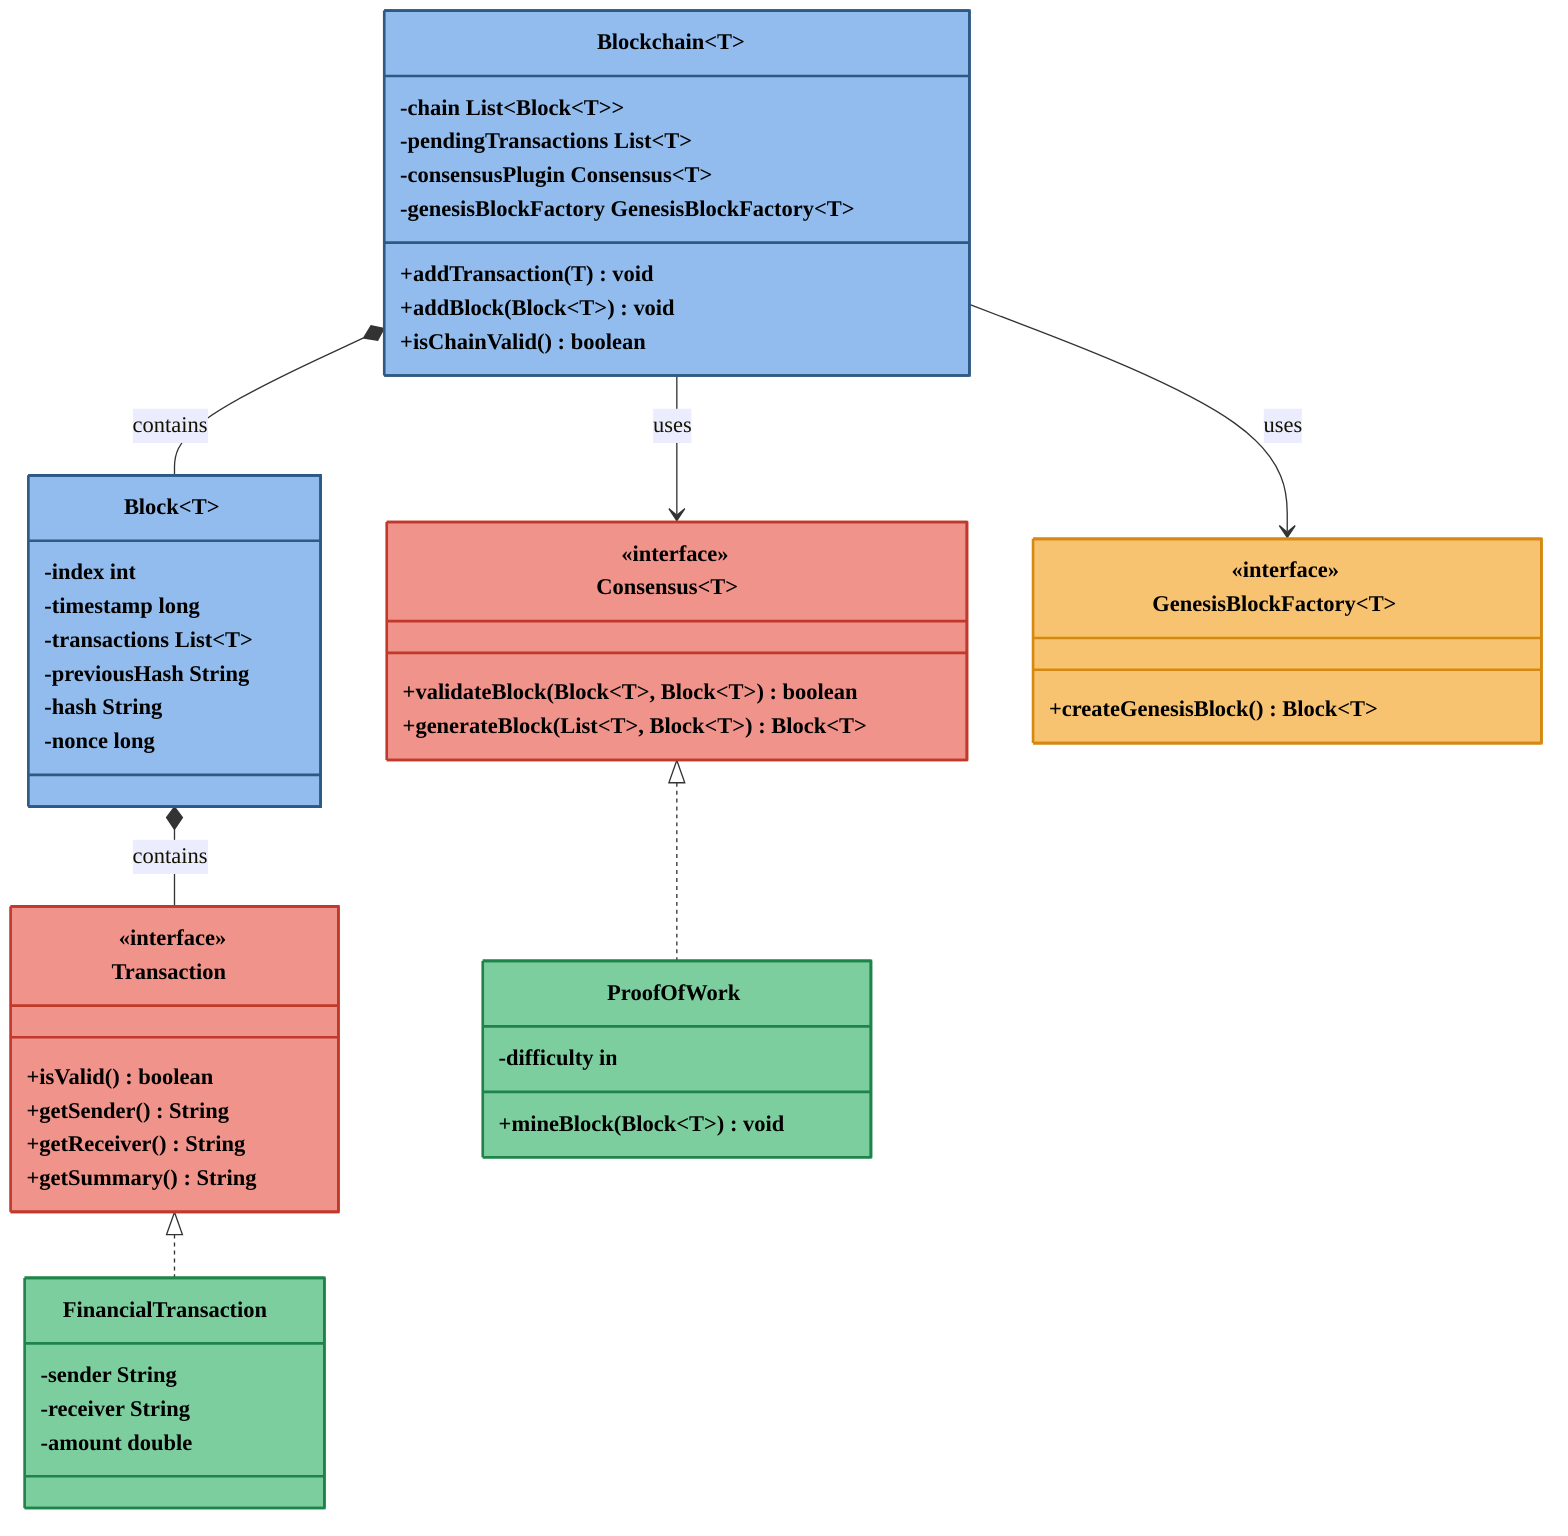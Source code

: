 %%{init: {"themeVariables": { "fontFamily": "Roboto, sans-serif", "fontSize" : "17px" }}}%%
classDiagram
    class Transaction {
        <<interface>>
        +isValid() boolean
        +getSender() String
        +getReceiver() String
        +getSummary() String
    }
    
    class Block~T~ {
        -index int
        -timestamp long
        -transactions List~T~
        -previousHash String
        -hash String
        -nonce long
    }
    
    class Consensus~T~ {
        <<interface>>
        +validateBlock(Block~T~, Block~T~) boolean
        +generateBlock(List~T~, Block~T~) Block~T~
    }
    
    class GenesisBlockFactory~T~ {
        <<interface>>
        +createGenesisBlock() Block~T~
    }
    
    class Blockchain~T~ {
        -chain List~Block~T~~
        -pendingTransactions List~T~
        -consensusPlugin Consensus~T~
        -genesisBlockFactory GenesisBlockFactory~T~
        +addTransaction(T) void
        +addBlock(Block~T~) void
        +isChainValid() boolean
    }
    
    class FinancialTransaction {
        -sender String
        -receiver String
        -amount double
    }
    
    class ProofOfWork {
        -difficulty int
        +mineBlock(Block~T~) void
    }
    
    Transaction <|.. FinancialTransaction
    Consensus~T~ <|.. ProofOfWork
    Blockchain~T~ *-- Block~T~ : contains
    Blockchain~T~ --> Consensus~T~ : uses
    Blockchain~T~ --> GenesisBlockFactory~T~ : uses
    Block~T~ *-- Transaction : contains
    
    %% Individual styling with colors at 60% opacity and bold text
    style Blockchain fill:#4A90E299,stroke:#2E5984,stroke-width:2px,color:#000,font-weight:bold
    style Block fill:#4A90E299,stroke:#2E5984,stroke-width:2px,color:#000,font-weight:bold
    style Transaction fill:#E74C3C99,stroke:#C0392B,stroke-width:2px,color:#000,font-weight:bold
    style Consensus fill:#E74C3C99,stroke:#C0392B,stroke-width:2px,color:#000,font-weight:bold
    style GenesisBlockFactory fill:#F39C1299,stroke:#D68910,stroke-width:2px,color:#000,font-weight:bold
    style FinancialTransaction fill:#27AE6099,stroke:#1E8449,stroke-width:2px,color:#000,font-weight:bold
    style ProofOfWork fill:#27AE6099,stroke:#1E8449,stroke-width:2px,color:#000,font-weight:bold